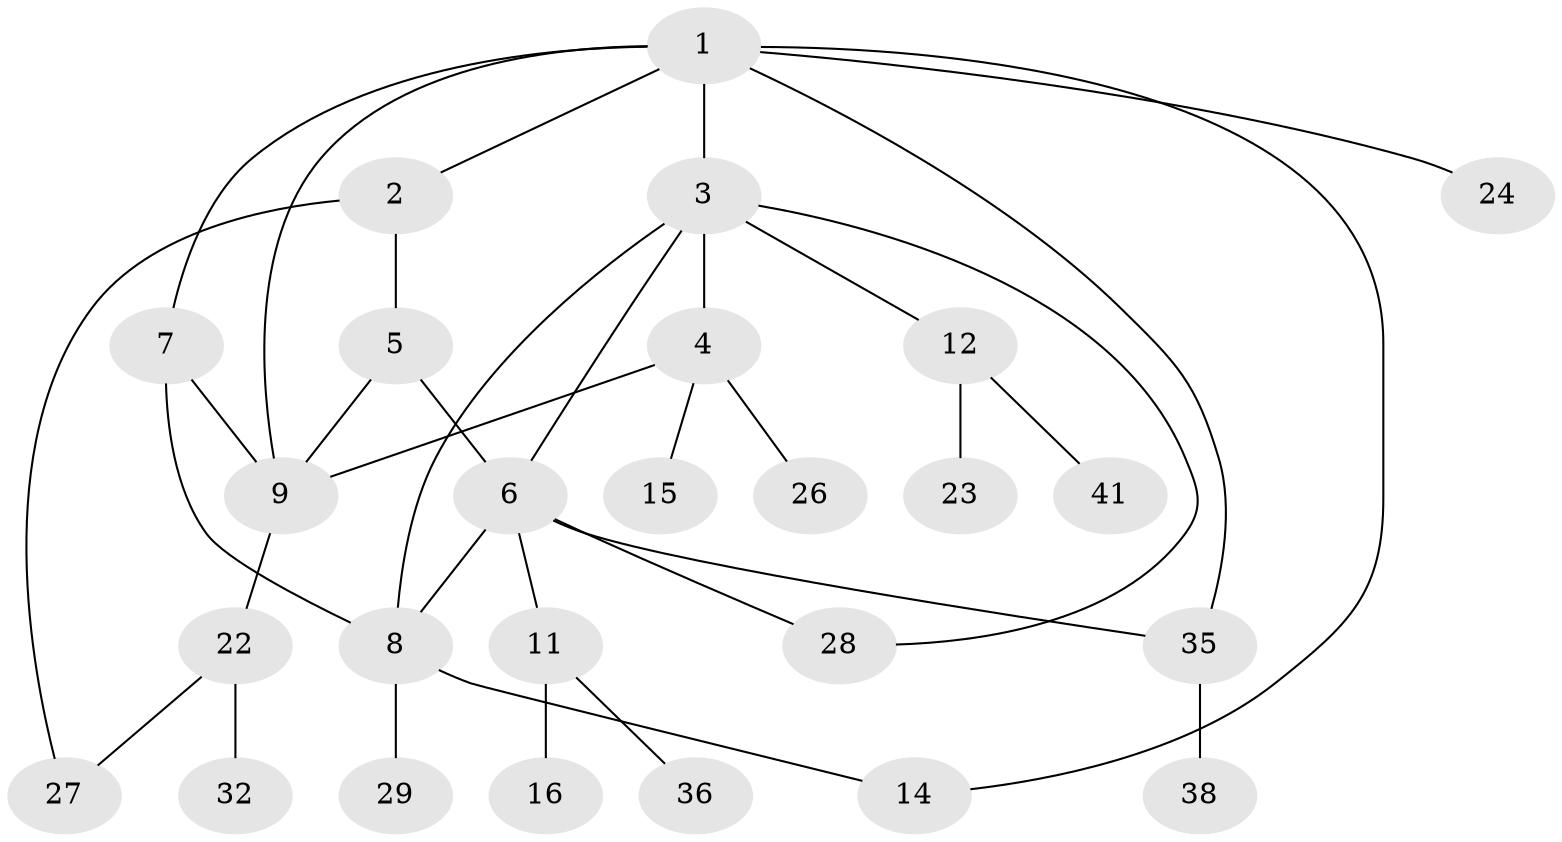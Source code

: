 // original degree distribution, {7: 0.019230769230769232, 3: 0.11538461538461539, 6: 0.057692307692307696, 4: 0.057692307692307696, 9: 0.019230769230769232, 5: 0.038461538461538464, 2: 0.23076923076923078, 1: 0.46153846153846156}
// Generated by graph-tools (version 1.1) at 2025/15/03/09/25 04:15:59]
// undirected, 26 vertices, 35 edges
graph export_dot {
graph [start="1"]
  node [color=gray90,style=filled];
  1;
  2;
  3;
  4;
  5;
  6 [super="+42+50+47+30"];
  7;
  8 [super="+21"];
  9 [super="+10+49+45+13"];
  11 [super="+18+34"];
  12 [super="+19"];
  14 [super="+17"];
  15;
  16 [super="+37"];
  22 [super="+31+25"];
  23;
  24;
  26;
  27 [super="+33"];
  28 [super="+46"];
  29;
  32;
  35;
  36;
  38;
  41;
  1 -- 2;
  1 -- 3;
  1 -- 7;
  1 -- 14;
  1 -- 24;
  1 -- 35;
  1 -- 9;
  2 -- 5;
  2 -- 27;
  3 -- 4;
  3 -- 6;
  3 -- 8;
  3 -- 12;
  3 -- 28;
  4 -- 9;
  4 -- 15;
  4 -- 26;
  5 -- 6;
  5 -- 9;
  6 -- 8;
  6 -- 11;
  6 -- 28;
  6 -- 35;
  7 -- 8;
  7 -- 9;
  8 -- 14;
  8 -- 29;
  9 -- 22;
  11 -- 16;
  11 -- 36;
  12 -- 41;
  12 -- 23;
  22 -- 27;
  22 -- 32;
  35 -- 38;
}
